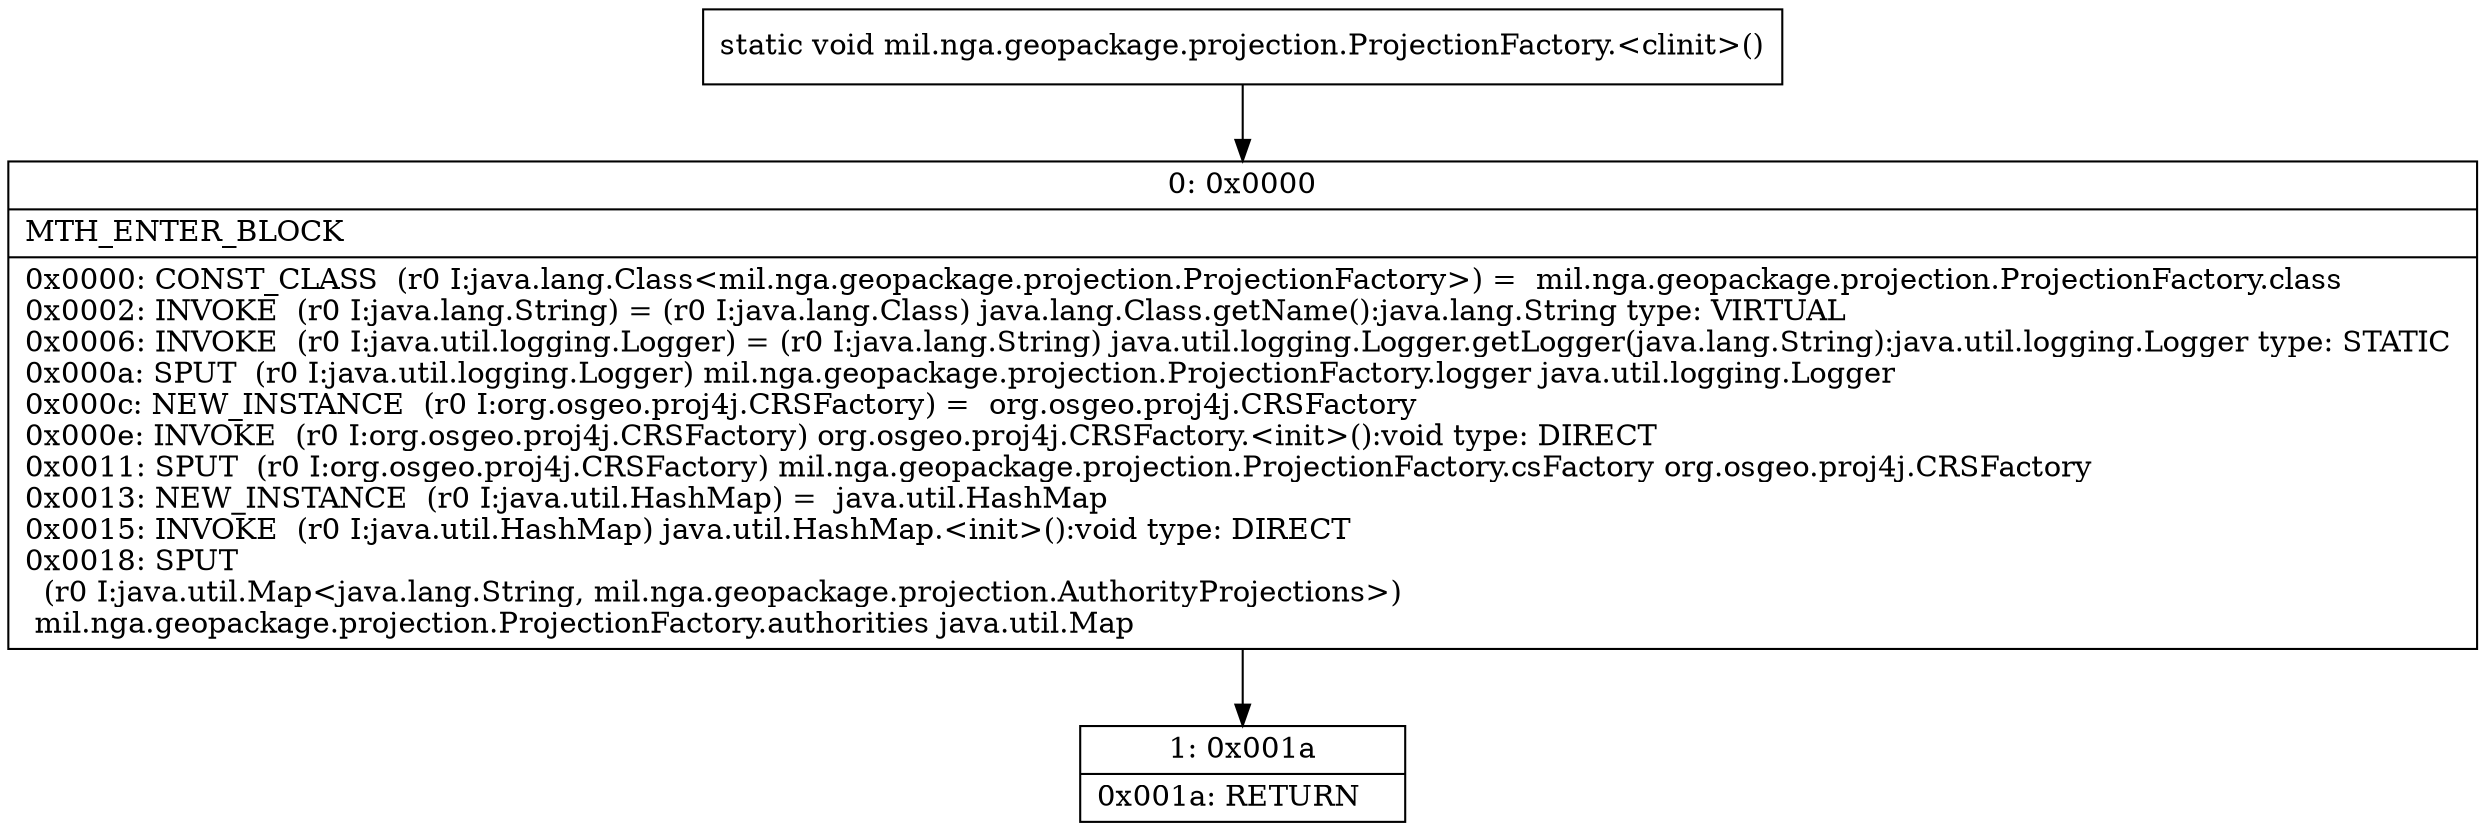 digraph "CFG formil.nga.geopackage.projection.ProjectionFactory.\<clinit\>()V" {
Node_0 [shape=record,label="{0\:\ 0x0000|MTH_ENTER_BLOCK\l|0x0000: CONST_CLASS  (r0 I:java.lang.Class\<mil.nga.geopackage.projection.ProjectionFactory\>) =  mil.nga.geopackage.projection.ProjectionFactory.class \l0x0002: INVOKE  (r0 I:java.lang.String) = (r0 I:java.lang.Class) java.lang.Class.getName():java.lang.String type: VIRTUAL \l0x0006: INVOKE  (r0 I:java.util.logging.Logger) = (r0 I:java.lang.String) java.util.logging.Logger.getLogger(java.lang.String):java.util.logging.Logger type: STATIC \l0x000a: SPUT  (r0 I:java.util.logging.Logger) mil.nga.geopackage.projection.ProjectionFactory.logger java.util.logging.Logger \l0x000c: NEW_INSTANCE  (r0 I:org.osgeo.proj4j.CRSFactory) =  org.osgeo.proj4j.CRSFactory \l0x000e: INVOKE  (r0 I:org.osgeo.proj4j.CRSFactory) org.osgeo.proj4j.CRSFactory.\<init\>():void type: DIRECT \l0x0011: SPUT  (r0 I:org.osgeo.proj4j.CRSFactory) mil.nga.geopackage.projection.ProjectionFactory.csFactory org.osgeo.proj4j.CRSFactory \l0x0013: NEW_INSTANCE  (r0 I:java.util.HashMap) =  java.util.HashMap \l0x0015: INVOKE  (r0 I:java.util.HashMap) java.util.HashMap.\<init\>():void type: DIRECT \l0x0018: SPUT  \l  (r0 I:java.util.Map\<java.lang.String, mil.nga.geopackage.projection.AuthorityProjections\>)\l mil.nga.geopackage.projection.ProjectionFactory.authorities java.util.Map \l}"];
Node_1 [shape=record,label="{1\:\ 0x001a|0x001a: RETURN   \l}"];
MethodNode[shape=record,label="{static void mil.nga.geopackage.projection.ProjectionFactory.\<clinit\>() }"];
MethodNode -> Node_0;
Node_0 -> Node_1;
}

